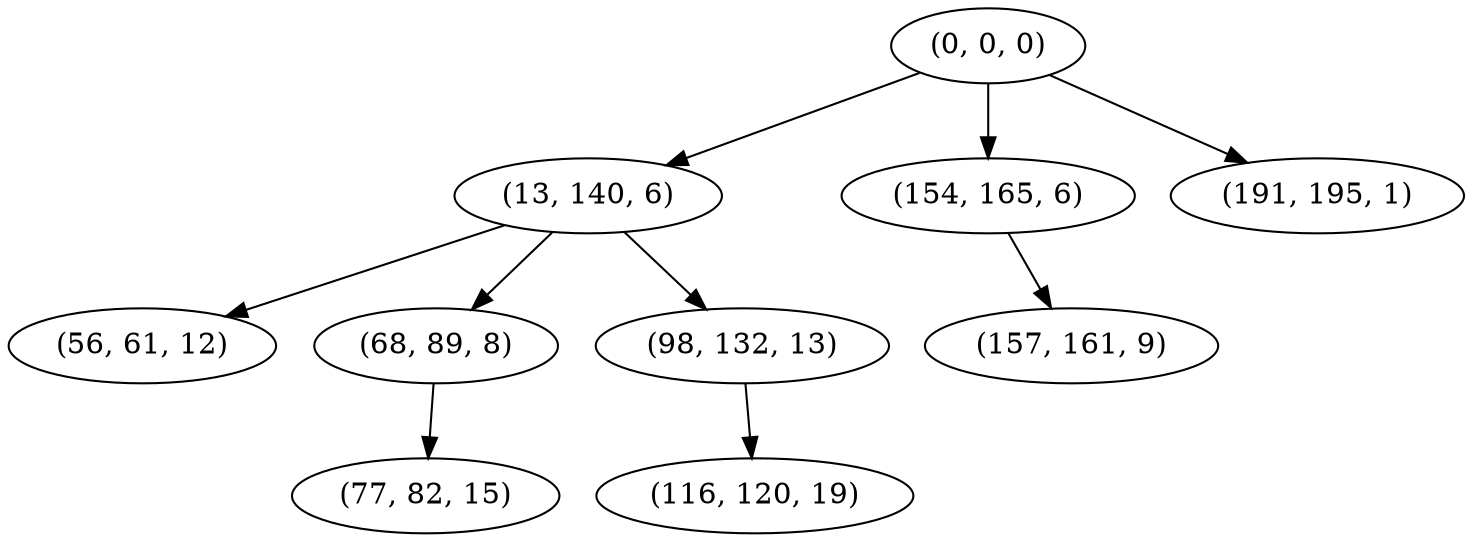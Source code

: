 digraph tree {
    "(0, 0, 0)";
    "(13, 140, 6)";
    "(56, 61, 12)";
    "(68, 89, 8)";
    "(77, 82, 15)";
    "(98, 132, 13)";
    "(116, 120, 19)";
    "(154, 165, 6)";
    "(157, 161, 9)";
    "(191, 195, 1)";
    "(0, 0, 0)" -> "(13, 140, 6)";
    "(0, 0, 0)" -> "(154, 165, 6)";
    "(0, 0, 0)" -> "(191, 195, 1)";
    "(13, 140, 6)" -> "(56, 61, 12)";
    "(13, 140, 6)" -> "(68, 89, 8)";
    "(13, 140, 6)" -> "(98, 132, 13)";
    "(68, 89, 8)" -> "(77, 82, 15)";
    "(98, 132, 13)" -> "(116, 120, 19)";
    "(154, 165, 6)" -> "(157, 161, 9)";
}
